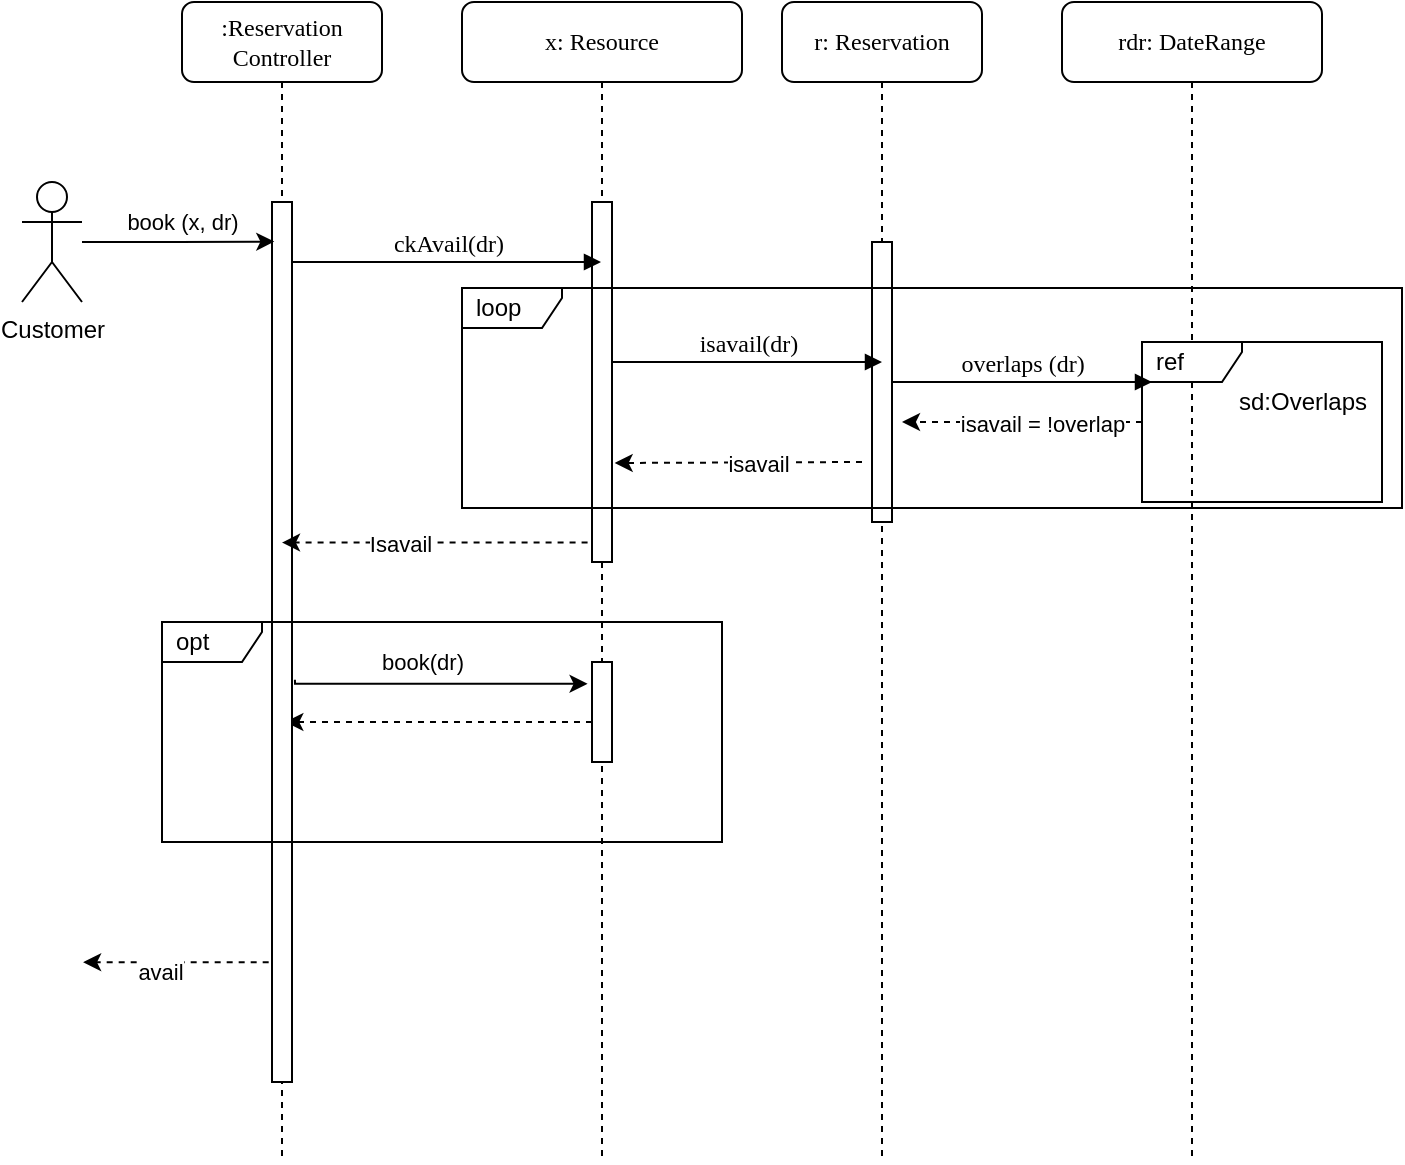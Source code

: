 <mxfile version="19.0.3" type="device"><diagram name="Page-1" id="13e1069c-82ec-6db2-03f1-153e76fe0fe0"><mxGraphModel dx="613" dy="847" grid="1" gridSize="10" guides="1" tooltips="1" connect="1" arrows="1" fold="1" page="1" pageScale="1" pageWidth="1100" pageHeight="850" background="none" math="0" shadow="0"><root><mxCell id="0"/><mxCell id="1" parent="0"/><mxCell id="7baba1c4bc27f4b0-2" value="x: Resource" style="shape=umlLifeline;perimeter=lifelinePerimeter;whiteSpace=wrap;html=1;container=1;collapsible=0;recursiveResize=0;outlineConnect=0;rounded=1;shadow=0;comic=0;labelBackgroundColor=none;strokeWidth=1;fontFamily=Verdana;fontSize=12;align=center;" parent="1" vertex="1"><mxGeometry x="240" y="80" width="140" height="580" as="geometry"/></mxCell><mxCell id="7baba1c4bc27f4b0-10" value="" style="html=1;points=[];perimeter=orthogonalPerimeter;rounded=0;shadow=0;comic=0;labelBackgroundColor=none;strokeWidth=1;fontFamily=Verdana;fontSize=12;align=center;" parent="7baba1c4bc27f4b0-2" vertex="1"><mxGeometry x="65" y="100" width="10" height="180" as="geometry"/></mxCell><mxCell id="3Vgs0vx69qm6usBgXqz9-23" value="" style="html=1;points=[];perimeter=orthogonalPerimeter;rounded=0;shadow=0;comic=0;labelBackgroundColor=none;strokeWidth=1;fontFamily=Verdana;fontSize=12;align=center;" vertex="1" parent="7baba1c4bc27f4b0-2"><mxGeometry x="65" y="330" width="10" height="50" as="geometry"/></mxCell><mxCell id="3Vgs0vx69qm6usBgXqz9-28" style="edgeStyle=orthogonalEdgeStyle;rounded=0;orthogonalLoop=1;jettySize=auto;html=1;dashed=1;exitX=-0.221;exitY=0.946;exitDx=0;exitDy=0;exitPerimeter=0;" edge="1" parent="7baba1c4bc27f4b0-2"><mxGeometry relative="1" as="geometry"><mxPoint x="65.0" y="360.02" as="sourcePoint"/><mxPoint x="-88.343" y="360.003" as="targetPoint"/><Array as="points"><mxPoint x="-27.79" y="359.74"/><mxPoint x="-27.79" y="359.74"/></Array></mxGeometry></mxCell><mxCell id="7baba1c4bc27f4b0-3" value="r: Reservation" style="shape=umlLifeline;perimeter=lifelinePerimeter;whiteSpace=wrap;html=1;container=1;collapsible=0;recursiveResize=0;outlineConnect=0;rounded=1;shadow=0;comic=0;labelBackgroundColor=none;strokeWidth=1;fontFamily=Verdana;fontSize=12;align=center;" parent="1" vertex="1"><mxGeometry x="400" y="80" width="100" height="580" as="geometry"/></mxCell><mxCell id="7baba1c4bc27f4b0-13" value="" style="html=1;points=[];perimeter=orthogonalPerimeter;rounded=0;shadow=0;comic=0;labelBackgroundColor=none;strokeWidth=1;fontFamily=Verdana;fontSize=12;align=center;" parent="7baba1c4bc27f4b0-3" vertex="1"><mxGeometry x="45" y="120" width="10" height="140" as="geometry"/></mxCell><mxCell id="7baba1c4bc27f4b0-4" value="rdr: DateRange" style="shape=umlLifeline;perimeter=lifelinePerimeter;whiteSpace=wrap;html=1;container=1;collapsible=0;recursiveResize=0;outlineConnect=0;rounded=1;shadow=0;comic=0;labelBackgroundColor=none;strokeWidth=1;fontFamily=Verdana;fontSize=12;align=center;" parent="1" vertex="1"><mxGeometry x="540" y="80" width="130" height="580" as="geometry"/></mxCell><mxCell id="3Vgs0vx69qm6usBgXqz9-8" value="ref" style="shape=umlFrame;whiteSpace=wrap;html=1;width=50;height=20;boundedLbl=1;verticalAlign=middle;align=left;spacingLeft=5;" vertex="1" parent="7baba1c4bc27f4b0-4"><mxGeometry x="40" y="170" width="120" height="80" as="geometry"/></mxCell><mxCell id="3Vgs0vx69qm6usBgXqz9-9" value="sd:Overlaps" style="text;html=1;align=center;verticalAlign=middle;resizable=0;points=[];autosize=1;strokeColor=none;fillColor=none;" vertex="1" parent="7baba1c4bc27f4b0-4"><mxGeometry x="80" y="190" width="80" height="20" as="geometry"/></mxCell><mxCell id="7baba1c4bc27f4b0-8" value=":Reservation Controller" style="shape=umlLifeline;perimeter=lifelinePerimeter;whiteSpace=wrap;html=1;container=1;collapsible=0;recursiveResize=0;outlineConnect=0;rounded=1;shadow=0;comic=0;labelBackgroundColor=none;strokeWidth=1;fontFamily=Verdana;fontSize=12;align=center;" parent="1" vertex="1"><mxGeometry x="100" y="80" width="100" height="580" as="geometry"/></mxCell><mxCell id="7baba1c4bc27f4b0-9" value="" style="html=1;points=[];perimeter=orthogonalPerimeter;rounded=0;shadow=0;comic=0;labelBackgroundColor=none;strokeWidth=1;fontFamily=Verdana;fontSize=12;align=center;" parent="7baba1c4bc27f4b0-8" vertex="1"><mxGeometry x="45" y="100" width="10" height="440" as="geometry"/></mxCell><mxCell id="7baba1c4bc27f4b0-17" value="overlaps (dr)" style="html=1;verticalAlign=bottom;endArrow=block;labelBackgroundColor=none;fontFamily=Verdana;fontSize=12;edgeStyle=elbowEdgeStyle;elbow=vertical;" parent="1" source="7baba1c4bc27f4b0-13" edge="1"><mxGeometry relative="1" as="geometry"><mxPoint x="510" y="220" as="sourcePoint"/><Array as="points"><mxPoint x="480" y="270"/><mxPoint x="500" y="280"/><mxPoint x="460" y="220"/></Array><mxPoint x="585" y="270.0" as="targetPoint"/></mxGeometry></mxCell><mxCell id="7baba1c4bc27f4b0-11" value="ckAvail(dr)" style="html=1;verticalAlign=bottom;endArrow=block;labelBackgroundColor=none;fontFamily=Verdana;fontSize=12;edgeStyle=elbowEdgeStyle;elbow=vertical;" parent="1" source="7baba1c4bc27f4b0-9" target="7baba1c4bc27f4b0-2" edge="1"><mxGeometry relative="1" as="geometry"><mxPoint x="220" y="190" as="sourcePoint"/><mxPoint x="285" y="210" as="targetPoint"/><Array as="points"><mxPoint x="190" y="210"/></Array></mxGeometry></mxCell><mxCell id="7baba1c4bc27f4b0-14" value="isavail(dr)" style="html=1;verticalAlign=bottom;endArrow=block;labelBackgroundColor=none;fontFamily=Verdana;fontSize=12;edgeStyle=elbowEdgeStyle;elbow=vertical;" parent="1" source="7baba1c4bc27f4b0-10" edge="1"><mxGeometry relative="1" as="geometry"><mxPoint x="370" y="200" as="sourcePoint"/><mxPoint x="450" y="260" as="targetPoint"/><Array as="points"><mxPoint x="330" y="260"/><mxPoint x="400" y="270"/><mxPoint x="340" y="250"/></Array></mxGeometry></mxCell><mxCell id="3Vgs0vx69qm6usBgXqz9-6" style="edgeStyle=orthogonalEdgeStyle;rounded=0;orthogonalLoop=1;jettySize=auto;html=1;entryX=0.114;entryY=0.045;entryDx=0;entryDy=0;entryPerimeter=0;" edge="1" parent="1" source="3Vgs0vx69qm6usBgXqz9-2" target="7baba1c4bc27f4b0-9"><mxGeometry relative="1" as="geometry"/></mxCell><mxCell id="3Vgs0vx69qm6usBgXqz9-7" value="book (x, dr)" style="edgeLabel;html=1;align=center;verticalAlign=middle;resizable=0;points=[];" vertex="1" connectable="0" parent="3Vgs0vx69qm6usBgXqz9-6"><mxGeometry x="0.037" y="3" relative="1" as="geometry"><mxPoint y="-7" as="offset"/></mxGeometry></mxCell><mxCell id="3Vgs0vx69qm6usBgXqz9-2" value="Customer" style="shape=umlActor;verticalLabelPosition=bottom;verticalAlign=top;html=1;outlineConnect=0;" vertex="1" parent="1"><mxGeometry x="20" y="170" width="30" height="60" as="geometry"/></mxCell><mxCell id="3Vgs0vx69qm6usBgXqz9-13" style="edgeStyle=orthogonalEdgeStyle;rounded=0;orthogonalLoop=1;jettySize=auto;html=1;dashed=1;" edge="1" parent="1" source="3Vgs0vx69qm6usBgXqz9-8"><mxGeometry relative="1" as="geometry"><mxPoint x="460" y="290" as="targetPoint"/></mxGeometry></mxCell><mxCell id="3Vgs0vx69qm6usBgXqz9-14" value="isavail = !overlap" style="edgeLabel;html=1;align=center;verticalAlign=middle;resizable=0;points=[];" vertex="1" connectable="0" parent="3Vgs0vx69qm6usBgXqz9-13"><mxGeometry x="0.117" relative="1" as="geometry"><mxPoint x="17" as="offset"/></mxGeometry></mxCell><mxCell id="3Vgs0vx69qm6usBgXqz9-15" style="edgeStyle=orthogonalEdgeStyle;rounded=0;orthogonalLoop=1;jettySize=auto;html=1;dashed=1;entryX=1.133;entryY=0.725;entryDx=0;entryDy=0;entryPerimeter=0;" edge="1" parent="1" target="7baba1c4bc27f4b0-10"><mxGeometry relative="1" as="geometry"><mxPoint x="440" y="310.0" as="sourcePoint"/><mxPoint x="320" y="310.0" as="targetPoint"/></mxGeometry></mxCell><mxCell id="3Vgs0vx69qm6usBgXqz9-16" value="isavail" style="edgeLabel;html=1;align=center;verticalAlign=middle;resizable=0;points=[];" vertex="1" connectable="0" parent="3Vgs0vx69qm6usBgXqz9-15"><mxGeometry x="0.117" relative="1" as="geometry"><mxPoint x="17" as="offset"/></mxGeometry></mxCell><mxCell id="3Vgs0vx69qm6usBgXqz9-18" value="loop" style="shape=umlFrame;whiteSpace=wrap;html=1;width=50;height=20;boundedLbl=1;verticalAlign=middle;align=left;spacingLeft=5;" vertex="1" parent="1"><mxGeometry x="240" y="223" width="470" height="110" as="geometry"/></mxCell><mxCell id="3Vgs0vx69qm6usBgXqz9-20" style="edgeStyle=orthogonalEdgeStyle;rounded=0;orthogonalLoop=1;jettySize=auto;html=1;dashed=1;exitX=-0.221;exitY=0.946;exitDx=0;exitDy=0;exitPerimeter=0;" edge="1" parent="1" source="7baba1c4bc27f4b0-10" target="7baba1c4bc27f4b0-8"><mxGeometry relative="1" as="geometry"><Array as="points"><mxPoint x="210" y="350"/><mxPoint x="210" y="350"/></Array></mxGeometry></mxCell><mxCell id="3Vgs0vx69qm6usBgXqz9-21" value="Isavail" style="edgeLabel;html=1;align=center;verticalAlign=middle;resizable=0;points=[];" vertex="1" connectable="0" parent="3Vgs0vx69qm6usBgXqz9-20"><mxGeometry x="0.232" relative="1" as="geometry"><mxPoint as="offset"/></mxGeometry></mxCell><mxCell id="3Vgs0vx69qm6usBgXqz9-25" style="edgeStyle=orthogonalEdgeStyle;rounded=0;orthogonalLoop=1;jettySize=auto;html=1;entryX=-0.221;entryY=0.218;entryDx=0;entryDy=0;entryPerimeter=0;exitX=1.147;exitY=0.543;exitDx=0;exitDy=0;exitPerimeter=0;" edge="1" parent="1" source="7baba1c4bc27f4b0-9" target="3Vgs0vx69qm6usBgXqz9-23"><mxGeometry relative="1" as="geometry"><Array as="points"><mxPoint x="156" y="421"/></Array></mxGeometry></mxCell><mxCell id="3Vgs0vx69qm6usBgXqz9-27" value="book(dr)" style="edgeLabel;html=1;align=center;verticalAlign=middle;resizable=0;points=[];" vertex="1" connectable="0" parent="3Vgs0vx69qm6usBgXqz9-25"><mxGeometry x="-0.306" y="-1" relative="1" as="geometry"><mxPoint x="14" y="-12" as="offset"/></mxGeometry></mxCell><mxCell id="3Vgs0vx69qm6usBgXqz9-30" style="edgeStyle=orthogonalEdgeStyle;rounded=0;orthogonalLoop=1;jettySize=auto;html=1;dashed=1;exitX=-0.221;exitY=0.946;exitDx=0;exitDy=0;exitPerimeter=0;" edge="1" parent="1"><mxGeometry relative="1" as="geometry"><mxPoint x="143.34" y="560.07" as="sourcePoint"/><mxPoint x="50" y="560" as="targetPoint"/><Array as="points"><mxPoint x="50.55" y="559.79"/><mxPoint x="50.55" y="559.79"/></Array></mxGeometry></mxCell><mxCell id="3Vgs0vx69qm6usBgXqz9-31" value="avail" style="edgeLabel;html=1;align=center;verticalAlign=middle;resizable=0;points=[];" vertex="1" connectable="0" parent="3Vgs0vx69qm6usBgXqz9-30"><mxGeometry x="0.185" y="5" relative="1" as="geometry"><mxPoint x="1" as="offset"/></mxGeometry></mxCell><mxCell id="3Vgs0vx69qm6usBgXqz9-33" value="opt" style="shape=umlFrame;whiteSpace=wrap;html=1;width=50;height=20;boundedLbl=1;verticalAlign=middle;align=left;spacingLeft=5;" vertex="1" parent="1"><mxGeometry x="90" y="390" width="280" height="110" as="geometry"/></mxCell></root></mxGraphModel></diagram></mxfile>